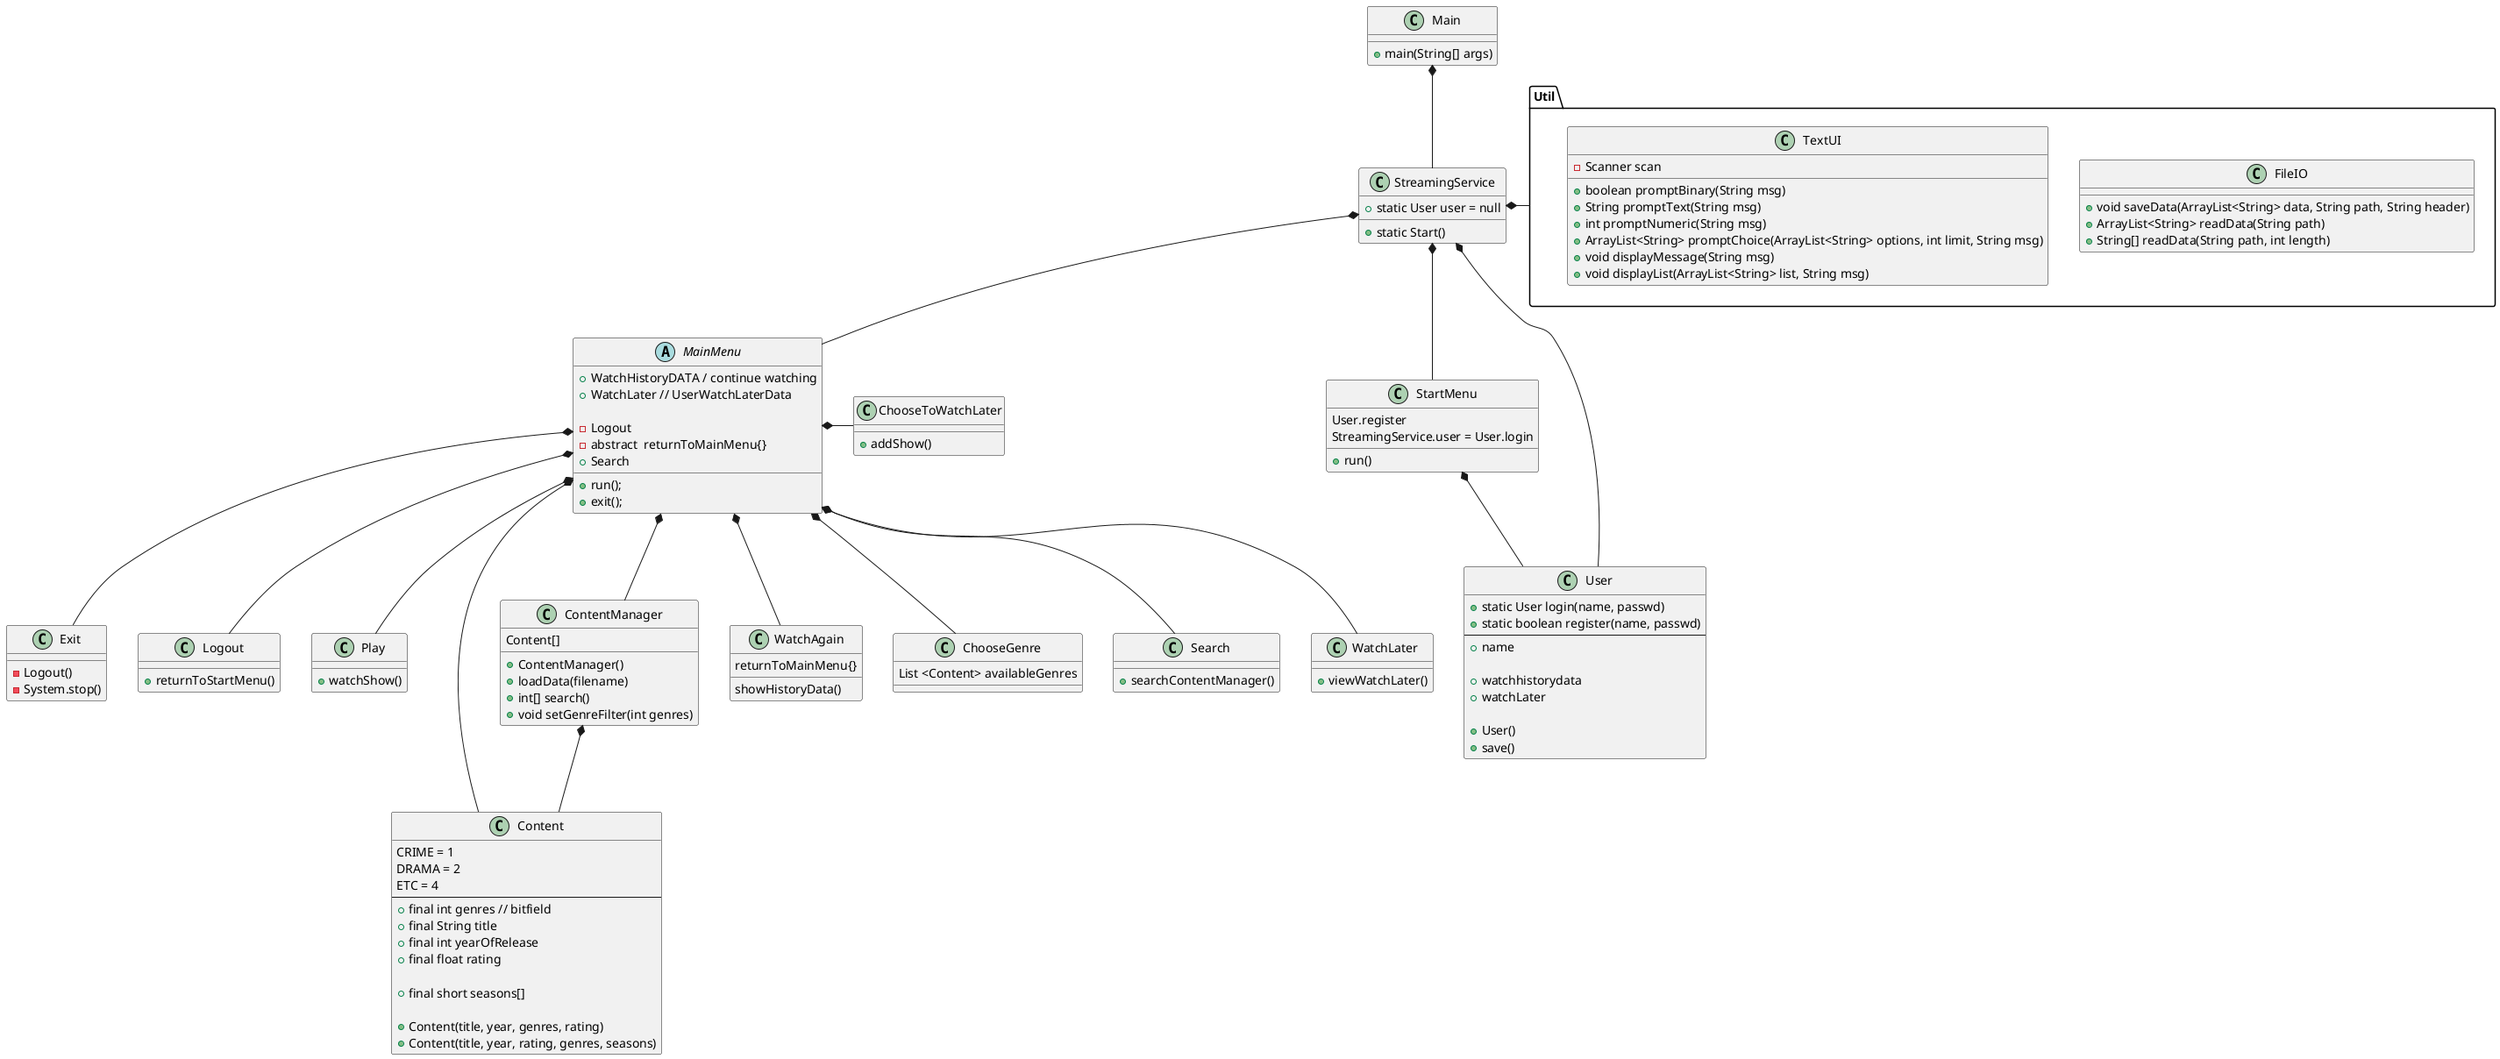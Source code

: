 @startuml
'https://plantuml.com/class-diagram

class Main {
    + main(String[] args)
}

class Exit {
    - Logout()
    - System.stop()

}

class Logout {
   + returnToStartMenu()
}

class StreamingService {
    + static User user = null
    + static Start()
}

class StartMenu {
    User.register
    StreamingService.user = User.login
    + run()
}


class Play {
   + watchShow()

}

abstract class MainMenu{


    + WatchHistoryDATA / continue watching
    + WatchLater // UserWatchLaterData

    - Logout
    - abstract  returnToMainMenu{}
    + Search
    + run();
    + exit();
}

class User {
    + static User login(name, passwd)
    + static boolean register(name, passwd)
    ---
    + name

    + watchhistorydata
    + watchLater

    + User()
    + save()
}

class Content {
    CRIME = 1
    DRAMA = 2
    ETC = 4
    ---
    + final int genres // bitfield
    + final String title
    + final int yearOfRelease
    + final float rating

    + final short seasons[]

    + Content(title, year, genres, rating)
    + Content(title, year, rating, genres, seasons)
}

class ContentManager {
    Content[]

    + ContentManager()
    + loadData(filename)
    + int[] search()
    + void setGenreFilter(int genres)
}

class ChooseToWatchLater {
    + addShow()
}

class WatchAgain {
    showHistoryData()
    returnToMainMenu{}
}

class ChooseGenre {
    List <Content> availableGenres
}


package "Util" {
    class FileIO {
    + void saveData(ArrayList<String> data, String path, String header)
    + ArrayList<String> readData(String path)
    + String[] readData(String path, int length)
    }
    class TextUI {
    - Scanner scan
    + boolean promptBinary(String msg)
    + String promptText(String msg)
    + int promptNumeric(String msg)
    + ArrayList<String> promptChoice(ArrayList<String> options, int limit, String msg)
    + void displayMessage(String msg)
    + void displayList(ArrayList<String> list, String msg)
    }
}

class Search {
    + searchContentManager()
}

class WatchLater {
    + viewWatchLater()
}

StreamingService *-- User
Main *-- StreamingService
StreamingService *-- StartMenu
StreamingService *-- MainMenu

StartMenu *-- User

MainMenu *-- Search
MainMenu *-- Content
MainMenu *-- ContentManager
ContentManager *-- Content
MainMenu *-- WatchLater
MainMenu *-- WatchAgain
MainMenu *--ChooseGenre

MainMenu *- ChooseToWatchLater
MainMenu *-- Play
MainMenu *-- Exit
MainMenu *-- Logout
StreamingService *- Util

@enduml